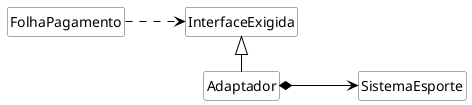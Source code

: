 @startuml mod08ima03
hide circle
hide methods
hide empty members

skinparam class {
    BackgroundColor White
    ArrowColor Black
    BorderColor #505050
}
class "FolhaPagamento" as fo
class "InterfaceExigida" as in
class "Adaptador" as ad
class "SistemaEsporte" as si
left to right direction
fo ..> in
ad -left-|> in
ad *--> si
@enduml